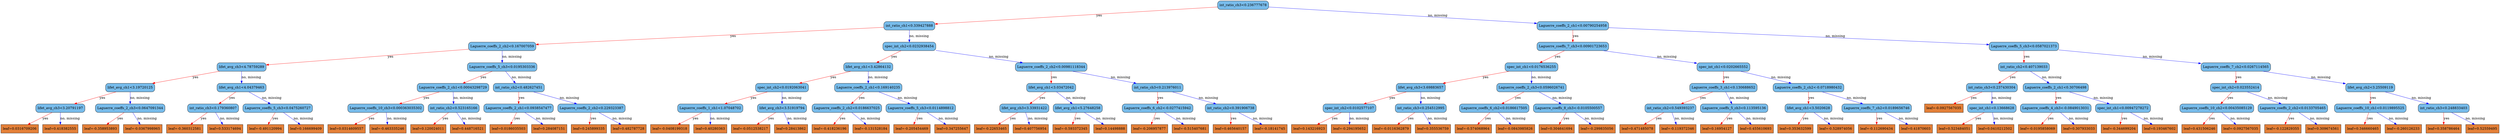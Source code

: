 digraph {
	graph [bb="0,0,8422.8,567",
		rankdir=TB
	];
	node [label="\N"];
	0	[fillcolor="#78bceb",
		height=0.5,
		label="int_ratio_ch3<0.236777678",
		pos="4205.2,549",
		shape=box,
		style="filled, rounded",
		width=2.3264];
	1	[fillcolor="#78bceb",
		height=0.5,
		label="int_ratio_ch1<0.339427888",
		pos="3098.2,460.5",
		shape=box,
		style="filled, rounded",
		width=2.3264];
	0 -> 1	[color="#FF0000",
		label=yes,
		lp="3760.2,504.75",
		pos="e,3182.2,468.06 4121.1,541.43 3919,525.63 3406.9,485.62 3193.7,468.96"];
	2	[fillcolor="#78bceb",
		height=0.5,
		label="Laguerre_coeffs_2_ch1<0.00790254958",
		pos="5343.2,460.5",
		shape=box,
		style="filled, rounded",
		width=3.2951];
	0 -> 2	[color="#0000FF",
		label="no, missing",
		lp="4908.1,504.75",
		pos="e,5224.2,470.55 4289.4,541.6 4486.1,526.65 4977,489.34 5212.8,471.41"];
	3	[fillcolor="#78bceb",
		height=0.5,
		label="Laguerre_coeffs_2_ch2<0.167007059",
		pos="1587.2,372",
		shape=box,
		style="filled, rounded",
		width=3.1076];
	1 -> 3	[color="#FF0000",
		label=yes,
		lp="2487.2,416.25",
		pos="e,1699.5,379.42 3014,454.68 2761.4,440.21 2008.8,397.13 1710.7,380.07"];
	4	[fillcolor="#78bceb",
		height=0.5,
		label="spec_int_ch2<0.0232938454",
		pos="3098.2,372",
		shape=box,
		style="filled, rounded",
		width=2.4097];
	1 -> 4	[color="#0000FF",
		label="no, missing",
		lp="3130.1,416.25",
		pos="e,3098.2,390.35 3098.2,442.41 3098.2,430.76 3098.2,415.05 3098.2,401.52"];
	5	[fillcolor="#78bceb",
		height=0.5,
		label="Laguerre_coeffs_7_ch3<0.00901723653",
		pos="5343.2,372",
		shape=box,
		style="filled, rounded",
		width=3.2951];
	2 -> 5	[color="#FF0000",
		label=yes,
		lp="5352.2,416.25",
		pos="e,5343.2,390.35 5343.2,442.41 5343.2,430.76 5343.2,415.05 5343.2,401.52"];
	6	[fillcolor="#78bceb",
		height=0.5,
		label="Laguerre_coeffs_5_ch3<0.0587021373",
		pos="6769.2,372",
		shape=box,
		style="filled, rounded",
		width=3.2014];
	2 -> 6	[color="#0000FF",
		label="no, missing",
		lp="6216.1,416.25",
		pos="e,6653.9,380 5462.1,452.29 5728.1,436.16 6369.6,397.24 6642.7,380.67"];
	7	[fillcolor="#78bceb",
		height=0.5,
		label="lifet_avg_ch3<4.78759289",
		pos="779.25,283.5",
		shape=box,
		style="filled, rounded",
		width=2.2639];
	3 -> 7	[color="#FF0000",
		label=yes,
		lp="1265.2,327.75",
		pos="e,860.98,293.25 1474.9,358.97 1314.2,341.77 1021.7,310.45 872.35,294.47"];
	8	[fillcolor="#78bceb",
		height=0.5,
		label="Laguerre_coeffs_5_ch3<0.0195303336",
		pos="1587.2,283.5",
		shape=box,
		style="filled, rounded",
		width=3.2014];
	3 -> 8	[color="#0000FF",
		label="no, missing",
		lp="1619.1,327.75",
		pos="e,1587.2,301.85 1587.2,353.91 1587.2,342.26 1587.2,326.55 1587.2,313.02"];
	9	[fillcolor="#78bceb",
		height=0.5,
		label="lifet_avg_ch1<3.42864132",
		pos="2996.2,283.5",
		shape=box,
		style="filled, rounded",
		width=2.2639];
	4 -> 9	[color="#FF0000",
		label=yes,
		lp="3066.2,327.75",
		pos="e,3016.7,301.85 3078.1,353.91 3063,341.08 3042,323.33 3025.1,308.99"];
	10	[fillcolor="#78bceb",
		height=0.5,
		label="Laguerre_coeffs_2_ch2<0.00981118344",
		pos="3541.2,283.5",
		shape=box,
		style="filled, rounded",
		width=3.2951];
	4 -> 10	[color="#0000FF",
		label="no, missing",
		lp="3392.1,327.75",
		pos="e,3451.8,301.97 3185.2,354.01 3258.6,339.69 3363.7,319.17 3440.7,304.14"];
	15	[fillcolor="#78bceb",
		height=0.5,
		label="lifet_avg_ch1<3.19720125",
		pos="445.25,195",
		shape=box,
		style="filled, rounded",
		width=2.2639];
	7 -> 15	[color="#FF0000",
		label=yes,
		lp="651.25,239.25",
		pos="e,512.62,213.45 712.06,265.1 657.57,250.99 580.68,231.07 523.43,216.25"];
	16	[fillcolor="#78bceb",
		height=0.5,
		label="lifet_avg_ch1<4.04379463",
		pos="779.25,195",
		shape=box,
		style="filled, rounded",
		width=2.2639];
	7 -> 16	[color="#0000FF",
		label="no, missing",
		lp="811.12,239.25",
		pos="e,779.25,213.35 779.25,265.41 779.25,253.76 779.25,238.05 779.25,224.52"];
	17	[fillcolor="#78bceb",
		height=0.5,
		label="Laguerre_coeffs_2_ch1<0.00043298729",
		pos="1521.2,195",
		shape=box,
		style="filled, rounded",
		width=3.2951];
	8 -> 17	[color="#FF0000",
		label=yes,
		lp="1569.2,239.25",
		pos="e,1534.5,213.35 1574.2,265.41 1564.9,253.17 1552.1,236.45 1541.5,222.49"];
	18	[fillcolor="#78bceb",
		height=0.5,
		label="int_ratio_ch2<0.482627451",
		pos="1741.2,195",
		shape=box,
		style="filled, rounded",
		width=2.3264];
	8 -> 18	[color="#0000FF",
		label="no, missing",
		lp="1710.1,239.25",
		pos="e,1710.2,213.41 1618,265.2 1641.7,251.93 1674.5,233.48 1700.4,218.96"];
	31	[fillcolor="#78bceb",
		height=0.5,
		label="lifet_avg_ch3<3.20791197",
		pos="198.25,106.5",
		shape=box,
		style="filled, rounded",
		width=2.2639];
	15 -> 31	[color="#FF0000",
		label=yes,
		lp="353.25,150.75",
		pos="e,247.86,124.87 395.56,176.6 356.04,162.76 300.58,143.34 258.52,128.61"];
	32	[fillcolor="#78bceb",
		height=0.5,
		label="Laguerre_coeffs_2_ch3<0.0647091344",
		pos="445.25,106.5",
		shape=box,
		style="filled, rounded",
		width=3.2014];
	15 -> 32	[color="#0000FF",
		label="no, missing",
		lp="477.12,150.75",
		pos="e,445.25,124.85 445.25,176.91 445.25,165.26 445.25,149.55 445.25,136.02"];
	33	[fillcolor="#78bceb",
		height=0.5,
		label="int_ratio_ch3<0.179360807",
		pos="714.25,106.5",
		shape=box,
		style="filled, rounded",
		width=2.3264];
	16 -> 33	[color="#FF0000",
		label=yes,
		lp="762.25,150.75",
		pos="e,727.29,124.85 766.41,176.91 757.21,164.67 744.65,147.95 734.15,133.99"];
	34	[fillcolor="#78bceb",
		height=0.5,
		label="Laguerre_coeffs_5_ch3<0.0475260727",
		pos="931.25,106.5",
		shape=box,
		style="filled, rounded",
		width=3.2014];
	16 -> 34	[color="#0000FF",
		label="no, missing",
		lp="901.12,150.75",
		pos="e,900.65,124.91 809.64,176.7 832.97,163.43 865.4,144.98 890.9,130.46"];
	63	[fillcolor="#e48038",
		height=0.5,
		label="leaf=0.0316709206",
		pos="61.25,18",
		shape=box,
		style=filled,
		width=1.7014];
	31 -> 63	[color="#FF0000",
		label=yes,
		lp="151.25,62.25",
		pos="e,88.597,36.267 170.86,88.203 150.04,75.062 121.19,56.846 98.315,42.403"];
	64	[fillcolor="#e48038",
		height=0.5,
		label="leaf=0.418382555",
		pos="198.25,18",
		shape=box,
		style=filled,
		width=1.6076];
	31 -> 64	[color="#0000FF",
		label="no, missing",
		lp="230.12,62.25",
		pos="e,198.25,36.35 198.25,88.41 198.25,76.758 198.25,61.047 198.25,47.519"];
	65	[fillcolor="#e48038",
		height=0.5,
		label="leaf=-0.358953893",
		pos="334.25,18",
		shape=box,
		style=filled,
		width=1.6701];
	32 -> 65	[color="#FF0000",
		label=yes,
		lp="409.25,62.25",
		pos="e,356.41,36.267 423.05,88.203 406.49,75.297 383.65,57.498 365.28,43.183"];
	66	[fillcolor="#e48038",
		height=0.5,
		label="leaf=-0.0367998965",
		pos="476.25,18",
		shape=box,
		style=filled,
		width=1.7639];
	32 -> 66	[color="#0000FF",
		label="no, missing",
		lp="496.12,62.25",
		pos="e,470.03,36.35 451.37,88.41 455.59,76.64 461.3,60.729 466.18,47.11"];
	67	[fillcolor="#e48038",
		height=0.5,
		label="leaf=-0.360312581",
		pos="618.25,18",
		shape=box,
		style=filled,
		width=1.6701];
	33 -> 67	[color="#FF0000",
		label=yes,
		lp="684.25,62.25",
		pos="e,637.51,36.35 695.28,88.41 681.18,75.698 661.71,58.157 645.87,43.889"];
	68	[fillcolor="#e48038",
		height=0.5,
		label="leaf=0.533174694",
		pos="754.25,18",
		shape=box,
		style=filled,
		width=1.6076];
	33 -> 68	[color="#0000FF",
		label="no, missing",
		lp="770.12,62.25",
		pos="e,746.23,36.35 722.15,88.41 727.65,76.522 735.1,60.41 741.44,46.702"];
	69	[fillcolor="#e48038",
		height=0.5,
		label="leaf=-0.491120994",
		pos="890.25,18",
		shape=box,
		style=filled,
		width=1.6701];
	34 -> 69	[color="#FF0000",
		label=yes,
		lp="924.25,62.25",
		pos="e,898.47,36.35 923.15,88.41 917.51,76.522 909.88,60.41 903.38,46.702"];
	70	[fillcolor="#e48038",
		height=0.5,
		label="leaf=0.166699409",
		pos="1026.2,18",
		shape=box,
		style=filled,
		width=1.6076];
	34 -> 70	[color="#0000FF",
		label="no, missing",
		lp="1020.1,62.25",
		pos="e,1007.2,36.35 950.02,88.41 963.98,75.698 983.25,58.157 998.92,43.889"];
	35	[fillcolor="#78bceb",
		height=0.5,
		label="Laguerre_coeffs_10_ch3<0.000363035302",
		pos="1296.2,106.5",
		shape=box,
		style="filled, rounded",
		width=3.4826];
	17 -> 35	[color="#FF0000",
		label=yes,
		lp="1438.2,150.75",
		pos="e,1341.4,124.87 1476,176.6 1440.2,162.85 1390.1,143.58 1351.9,128.89"];
	36	[fillcolor="#78bceb",
		height=0.5,
		label="int_ratio_ch2<0.523165166",
		pos="1523.2,106.5",
		shape=box,
		style="filled, rounded",
		width=2.3264];
	17 -> 36	[color="#0000FF",
		label="no, missing",
		lp="1555.1,150.75",
		pos="e,1522.8,124.85 1521.6,176.91 1521.9,165.26 1522.3,149.55 1522.6,136.02"];
	37	[fillcolor="#78bceb",
		height=0.5,
		label="Laguerre_coeffs_2_ch1<0.0938547477",
		pos="1741.2,106.5",
		shape=box,
		style="filled, rounded",
		width=3.2014];
	18 -> 37	[color="#FF0000",
		label=yes,
		lp="1750.2,150.75",
		pos="e,1741.2,124.85 1741.2,176.91 1741.2,165.26 1741.2,149.55 1741.2,136.02"];
	38	[fillcolor="#78bceb",
		height=0.5,
		label="Laguerre_coeffs_2_ch2<0.229323387",
		pos="1986.2,106.5",
		shape=box,
		style="filled, rounded",
		width=3.1076];
	18 -> 38	[color="#0000FF",
		label="no, missing",
		lp="1918.1,150.75",
		pos="e,1937,124.87 1790.5,176.6 1829.7,162.79 1884.5,143.42 1926.2,128.7"];
	71	[fillcolor="#e48038",
		height=0.5,
		label="leaf=0.0314609557",
		pos="1163.2,18",
		shape=box,
		style=filled,
		width=1.7014];
	35 -> 71	[color="#FF0000",
		label=yes,
		lp="1251.2,62.25",
		pos="e,1189.8,36.267 1269.7,88.203 1249.4,75.062 1221.4,56.846 1199.2,42.403"];
	72	[fillcolor="#e48038",
		height=0.5,
		label="leaf=-0.463335246",
		pos="1302.2,18",
		shape=box,
		style=filled,
		width=1.6701];
	35 -> 72	[color="#0000FF",
		label="no, missing",
		lp="1332.1,62.25",
		pos="e,1301,36.35 1297.4,88.41 1298.2,76.758 1299.3,61.047 1300.3,47.519"];
	73	[fillcolor="#e48038",
		height=0.5,
		label="leaf=0.120024011",
		pos="1438.2,18",
		shape=box,
		style=filled,
		width=1.6076];
	36 -> 73	[color="#FF0000",
		label=yes,
		lp="1498.2,62.25",
		pos="e,1455.3,36.35 1506.5,88.41 1494.1,75.816 1477,58.481 1463.1,44.286"];
	74	[fillcolor="#e48038",
		height=0.5,
		label="leaf=0.448716521",
		pos="1572.2,18",
		shape=box,
		style=filled,
		width=1.6076];
	36 -> 74	[color="#0000FF",
		label="no, missing",
		lp="1584.1,62.25",
		pos="e,1562.4,36.35 1532.9,88.41 1539.7,76.405 1549,60.091 1556.8,46.295"];
	75	[fillcolor="#e48038",
		height=0.5,
		label="leaf=0.0186035503",
		pos="1709.2,18",
		shape=box,
		style=filled,
		width=1.7014];
	37 -> 75	[color="#FF0000",
		label=yes,
		lp="1737.2,62.25",
		pos="e,1715.7,36.35 1734.9,88.41 1730.6,76.64 1724.7,60.729 1719.6,47.11"];
	76	[fillcolor="#e48038",
		height=0.5,
		label="leaf=0.284087151",
		pos="1846.2,18",
		shape=box,
		style=filled,
		width=1.6076];
	37 -> 76	[color="#0000FF",
		label="no, missing",
		lp="1835.1,62.25",
		pos="e,1825.3,36.267 1762.2,88.203 1777.8,75.356 1799.3,57.661 1816.7,43.38"];
	77	[fillcolor="#e48038",
		height=0.5,
		label="leaf=0.245899335",
		pos="1980.2,18",
		shape=box,
		style=filled,
		width=1.6076];
	38 -> 77	[color="#FF0000",
		label=yes,
		lp="1993.2,62.25",
		pos="e,1981.5,36.35 1985.1,88.41 1984.3,76.758 1983.2,61.047 1982.2,47.519"];
	78	[fillcolor="#e48038",
		height=0.5,
		label="leaf=0.482787728",
		pos="2114.2,18",
		shape=box,
		style=filled,
		width=1.6076];
	38 -> 78	[color="#0000FF",
		label="no, missing",
		lp="2094.1,62.25",
		pos="e,2088.7,36.267 2011.8,88.203 2031.2,75.12 2058,57.01 2079.3,42.597"];
	19	[fillcolor="#78bceb",
		height=0.5,
		label="spec_int_ch2<0.0192063041",
		pos="2629.2,195",
		shape=box,
		style="filled, rounded",
		width=2.4097];
	9 -> 19	[color="#FF0000",
		label=yes,
		lp="2855.2,239.25",
		pos="e,2703.3,213.45 2922.4,265.1 2862.3,250.93 2777.4,230.91 2714.4,216.06"];
	20	[fillcolor="#78bceb",
		height=0.5,
		label="Laguerre_coeffs_2_ch1<0.169140235",
		pos="2996.2,195",
		shape=box,
		style="filled, rounded",
		width=3.1076];
	9 -> 20	[color="#0000FF",
		label="no, missing",
		lp="3028.1,239.25",
		pos="e,2996.2,213.35 2996.2,265.41 2996.2,253.76 2996.2,238.05 2996.2,224.52"];
	21	[fillcolor="#78bceb",
		height=0.5,
		label="lifet_avg_ch1<3.03472042",
		pos="3541.2,195",
		shape=box,
		style="filled, rounded",
		width=2.2639];
	10 -> 21	[color="#FF0000",
		label=yes,
		lp="3550.2,239.25",
		pos="e,3541.2,213.35 3541.2,265.41 3541.2,253.76 3541.2,238.05 3541.2,224.52"];
	22	[fillcolor="#78bceb",
		height=0.5,
		label="int_ratio_ch3<0.213976011",
		pos="3902.2,195",
		shape=box,
		style="filled, rounded",
		width=2.3264];
	10 -> 22	[color="#0000FF",
		label="no, missing",
		lp="3786.1,239.25",
		pos="e,3829.4,213.45 3613.9,265.1 3673,250.93 3756.6,230.91 3818.5,216.06"];
	39	[fillcolor="#78bceb",
		height=0.5,
		label="Laguerre_coeffs_1_ch1<1.07048702",
		pos="2389.2,106.5",
		shape=box,
		style="filled, rounded",
		width=3.0139];
	19 -> 39	[color="#FF0000",
		label=yes,
		lp="2540.2,150.75",
		pos="e,2437.5,124.87 2581,176.6 2542.6,162.79 2488.9,143.42 2448.1,128.7"];
	40	[fillcolor="#78bceb",
		height=0.5,
		label="lifet_avg_ch3<3.51919794",
		pos="2629.2,106.5",
		shape=box,
		style="filled, rounded",
		width=2.2639];
	19 -> 40	[color="#0000FF",
		label="no, missing",
		lp="2661.1,150.75",
		pos="e,2629.2,124.85 2629.2,176.91 2629.2,165.26 2629.2,149.55 2629.2,136.02"];
	41	[fillcolor="#78bceb",
		height=0.5,
		label="Laguerre_coeffs_2_ch2<0.0186637025",
		pos="2888.2,106.5",
		shape=box,
		style="filled, rounded",
		width=3.2014];
	20 -> 41	[color="#FF0000",
		label=yes,
		lp="2961.2,150.75",
		pos="e,2909.8,124.77 2974.7,176.7 2958.6,163.86 2936.5,146.16 2918.7,131.88"];
	42	[fillcolor="#78bceb",
		height=0.5,
		label="Laguerre_coeffs_5_ch3<0.0114898812",
		pos="3137.2,106.5",
		shape=box,
		style="filled, rounded",
		width=3.2014];
	20 -> 42	[color="#0000FF",
		label="no, missing",
		lp="3112.1,150.75",
		pos="e,3109.1,124.77 3024.4,176.7 3046,163.5 3075.8,145.18 3099.4,130.71"];
	79	[fillcolor="#e48038",
		height=0.5,
		label="leaf=-0.0408199318",
		pos="2253.2,18",
		shape=box,
		style=filled,
		width=1.7639];
	39 -> 79	[color="#FF0000",
		label=yes,
		lp="2343.2,62.25",
		pos="e,2280.4,36.267 2362.1,88.203 2341.4,75.062 2312.8,56.846 2290,42.403"];
	80	[fillcolor="#e48038",
		height=0.5,
		label="leaf=0.40280363",
		pos="2389.2,18",
		shape=box,
		style=filled,
		width=1.5139];
	39 -> 80	[color="#0000FF",
		label="no, missing",
		lp="2421.1,62.25",
		pos="e,2389.2,36.35 2389.2,88.41 2389.2,76.758 2389.2,61.047 2389.2,47.519"];
	81	[fillcolor="#e48038",
		height=0.5,
		label="leaf=-0.0512538217",
		pos="2525.2,18",
		shape=box,
		style=filled,
		width=1.7639];
	40 -> 81	[color="#FF0000",
		label=yes,
		lp="2596.2,62.25",
		pos="e,2546.1,36.35 2608.7,88.41 2593.3,75.581 2571.9,57.831 2554.7,43.493"];
	82	[fillcolor="#e48038",
		height=0.5,
		label="leaf=0.28413862",
		pos="2661.2,18",
		shape=box,
		style=filled,
		width=1.5139];
	40 -> 82	[color="#0000FF",
		label="no, missing",
		lp="2680.1,62.25",
		pos="e,2654.8,36.35 2635.6,88.41 2639.9,76.64 2645.8,60.729 2650.9,47.11"];
	83	[fillcolor="#e48038",
		height=0.5,
		label="leaf=-0.418236196",
		pos="2794.2,18",
		shape=box,
		style=filled,
		width=1.6701];
	41 -> 83	[color="#FF0000",
		label=yes,
		lp="2859.2,62.25",
		pos="e,2813.1,36.35 2869.7,88.41 2855.9,75.698 2836.8,58.157 2821.3,43.889"];
	84	[fillcolor="#e48038",
		height=0.5,
		label="leaf=-0.131528184",
		pos="2932.2,18",
		shape=box,
		style=filled,
		width=1.6701];
	41 -> 84	[color="#0000FF",
		label="no, missing",
		lp="2946.1,62.25",
		pos="e,2923.4,36.35 2896.9,88.41 2903.1,76.405 2911.3,60.091 2918.4,46.295"];
	85	[fillcolor="#e48038",
		height=0.5,
		label="leaf=-0.205454469",
		pos="3070.2,18",
		shape=box,
		style=filled,
		width=1.6701];
	42 -> 85	[color="#FF0000",
		label=yes,
		lp="3119.2,62.25",
		pos="e,3083.7,36.35 3124,88.41 3114.4,76.051 3101.3,59.127 3090.5,45.085"];
	86	[fillcolor="#e48038",
		height=0.5,
		label="leaf=0.347255647",
		pos="3206.2,18",
		shape=box,
		style=filled,
		width=1.6076];
	42 -> 86	[color="#0000FF",
		label="no, missing",
		lp="3210.1,62.25",
		pos="e,3192.4,36.35 3150.9,88.41 3160.7,76.051 3174.2,59.127 3185.4,45.085"];
	43	[fillcolor="#78bceb",
		height=0.5,
		label="lifet_avg_ch3<3.33931422",
		pos="3450.2,106.5",
		shape=box,
		style="filled, rounded",
		width=2.2639];
	21 -> 43	[color="#FF0000",
		label=yes,
		lp="3513.2,150.75",
		pos="e,3468.5,124.85 3523.3,176.91 3509.9,164.2 3491.4,146.66 3476.4,132.39"];
	44	[fillcolor="#78bceb",
		height=0.5,
		label="lifet_avg_ch1<5.27648258",
		pos="3631.2,106.5",
		shape=box,
		style="filled, rounded",
		width=2.2639];
	21 -> 44	[color="#0000FF",
		label="no, missing",
		lp="3627.1,150.75",
		pos="e,3613.2,124.85 3559,176.91 3572.1,164.32 3590.2,146.98 3604.9,132.79"];
	45	[fillcolor="#78bceb",
		height=0.5,
		label="Laguerre_coeffs_6_ch2<-0.0277415942",
		pos="3902.2,106.5",
		shape=box,
		style="filled, rounded",
		width=3.2639];
	22 -> 45	[color="#FF0000",
		label=yes,
		lp="3911.2,150.75",
		pos="e,3902.2,124.85 3902.2,176.91 3902.2,165.26 3902.2,149.55 3902.2,136.02"];
	46	[fillcolor="#78bceb",
		height=0.5,
		label="int_ratio_ch2<0.391906738",
		pos="4148.2,106.5",
		shape=box,
		style="filled, rounded",
		width=2.3264];
	22 -> 46	[color="#0000FF",
		label="no, missing",
		lp="4080.1,150.75",
		pos="e,4098.8,124.87 3951.7,176.6 3991.1,162.76 4046.3,143.34 4088.2,128.61"];
	87	[fillcolor="#e48038",
		height=0.5,
		label="leaf=-0.22653465",
		pos="3339.2,18",
		shape=box,
		style=filled,
		width=1.5764];
	43 -> 87	[color="#FF0000",
		label=yes,
		lp="3414.2,62.25",
		pos="e,3361.4,36.267 3428.1,88.203 3411.5,75.297 3388.7,57.498 3370.3,43.183"];
	88	[fillcolor="#e48038",
		height=0.5,
		label="leaf=0.407756954",
		pos="3472.2,18",
		shape=box,
		style=filled,
		width=1.6076];
	43 -> 88	[color="#0000FF",
		label="no, missing",
		lp="3495.1,62.25",
		pos="e,3467.8,36.35 3454.6,88.41 3457.6,76.64 3461.6,60.729 3465.1,47.11"];
	89	[fillcolor="#e48038",
		height=0.5,
		label="leaf=-0.593372345",
		pos="3608.2,18",
		shape=box,
		style=filled,
		width=1.6701];
	44 -> 89	[color="#FF0000",
		label=yes,
		lp="3631.2,62.25",
		pos="e,3612.9,36.35 3626.7,88.41 3623.6,76.64 3619.3,60.729 3615.7,47.11"];
	90	[fillcolor="#e48038",
		height=0.5,
		label="leaf=0.14498888",
		pos="3741.2,18",
		shape=box,
		style=filled,
		width=1.5139];
	44 -> 90	[color="#0000FF",
		label="no, missing",
		lp="3728.1,62.25",
		pos="e,3719.3,36.267 3653.2,88.203 3669.6,75.356 3692.1,57.661 3710.2,43.38"];
	91	[fillcolor="#e48038",
		height=0.5,
		label="leaf=-0.206957877",
		pos="3874.2,18",
		shape=box,
		style=filled,
		width=1.6701];
	45 -> 91	[color="#FF0000",
		label=yes,
		lp="3900.2,62.25",
		pos="e,3879.9,36.35 3896.7,88.41 3892.9,76.64 3887.8,60.729 3883.3,47.11"];
	92	[fillcolor="#e48038",
		height=0.5,
		label="leaf=-0.515407681",
		pos="4012.2,18",
		shape=box,
		style=filled,
		width=1.6701];
	45 -> 92	[color="#0000FF",
		label="no, missing",
		lp="3999.1,62.25",
		pos="e,3990.3,36.267 3924.2,88.203 3940.6,75.356 3963.1,57.661 3981.2,43.38"];
	93	[fillcolor="#e48038",
		height=0.5,
		label="leaf=0.465640157",
		pos="4148.2,18",
		shape=box,
		style=filled,
		width=1.6076];
	46 -> 93	[color="#FF0000",
		label=yes,
		lp="4157.2,62.25",
		pos="e,4148.2,36.35 4148.2,88.41 4148.2,76.758 4148.2,61.047 4148.2,47.519"];
	94	[fillcolor="#e48038",
		height=0.5,
		label="leaf=-0.18141745",
		pos="4281.2,18",
		shape=box,
		style=filled,
		width=1.5764];
	46 -> 94	[color="#0000FF",
		label="no, missing",
		lp="4259.1,62.25",
		pos="e,4254.7,36.267 4174.8,88.203 4195.1,75.062 4223.1,56.846 4245.3,42.403"];
	11	[fillcolor="#78bceb",
		height=0.5,
		label="spec_int_ch1<0.0176536255",
		pos="5163.2,283.5",
		shape=box,
		style="filled, rounded",
		width=2.4097];
	5 -> 11	[color="#FF0000",
		label=yes,
		lp="5279.2,327.75",
		pos="e,5199.5,301.91 5307.3,353.7 5279.3,340.25 5240.2,321.49 5209.8,306.89"];
	12	[fillcolor="#78bceb",
		height=0.5,
		label="spec_int_ch1<0.0202665552",
		pos="5807.2,283.5",
		shape=box,
		style="filled, rounded",
		width=2.4097];
	5 -> 12	[color="#0000FF",
		label="no, missing",
		lp="5649.1,327.75",
		pos="e,5720.1,300.76 5436.9,353.55 5515.9,338.82 5628.6,317.8 5708.9,302.83"];
	13	[fillcolor="#78bceb",
		height=0.5,
		label="int_ratio_ch2<0.407139033",
		pos="6769.2,283.5",
		shape=box,
		style="filled, rounded",
		width=2.3264];
	6 -> 13	[color="#FF0000",
		label=yes,
		lp="6778.2,327.75",
		pos="e,6769.2,301.85 6769.2,353.91 6769.2,342.26 6769.2,326.55 6769.2,313.02"];
	14	[fillcolor="#78bceb",
		height=0.5,
		label="Laguerre_coeffs_7_ch2<0.0267114565",
		pos="7540.2,283.5",
		shape=box,
		style="filled, rounded",
		width=3.2014];
	6 -> 14	[color="#0000FF",
		label="no, missing",
		lp="7256.1,327.75",
		pos="e,7424.7,297.47 6884.7,358.05 7026.5,342.13 7266.5,315.22 7413.4,298.73"];
	23	[fillcolor="#78bceb",
		height=0.5,
		label="lifet_avg_ch3<3.69883657",
		pos="4791.2,195",
		shape=box,
		style="filled, rounded",
		width=2.2639];
	11 -> 23	[color="#FF0000",
		label=yes,
		lp="5020.2,239.25",
		pos="e,4866.3,213.45 5088.4,265.1 5027.3,250.9 4941,230.82 4877.1,215.97"];
	24	[fillcolor="#78bceb",
		height=0.5,
		label="Laguerre_coeffs_2_ch3<0.0596026741",
		pos="5163.2,195",
		shape=box,
		style="filled, rounded",
		width=3.2014];
	11 -> 24	[color="#0000FF",
		label="no, missing",
		lp="5195.1,239.25",
		pos="e,5163.2,213.35 5163.2,265.41 5163.2,253.76 5163.2,238.05 5163.2,224.52"];
	25	[fillcolor="#78bceb",
		height=0.5,
		label="Laguerre_coeffs_3_ch1<0.130688652",
		pos="5807.2,195",
		shape=box,
		style="filled, rounded",
		width=3.1076];
	12 -> 25	[color="#FF0000",
		label=yes,
		lp="5816.2,239.25",
		pos="e,5807.2,213.35 5807.2,265.41 5807.2,253.76 5807.2,238.05 5807.2,224.52"];
	26	[fillcolor="#78bceb",
		height=0.5,
		label="Laguerre_coeffs_2_ch2<-0.0718980432",
		pos="6097.2,195",
		shape=box,
		style="filled, rounded",
		width=3.2639];
	12 -> 26	[color="#0000FF",
		label="no, missing",
		lp="6010.1,239.25",
		pos="e,6039,213.37 5865.6,265.1 5912.5,251.11 5978.5,231.42 6028.1,216.64"];
	47	[fillcolor="#78bceb",
		height=0.5,
		label="spec_int_ch2<0.0102577107",
		pos="4550.2,106.5",
		shape=box,
		style="filled, rounded",
		width=2.4097];
	23 -> 47	[color="#FF0000",
		label=yes,
		lp="4702.2,150.75",
		pos="e,4598.7,124.87 4742.8,176.6 4704.3,162.79 4650.3,143.42 4609.3,128.7"];
	48	[fillcolor="#78bceb",
		height=0.5,
		label="int_ratio_ch3<0.254512995",
		pos="4791.2,106.5",
		shape=box,
		style="filled, rounded",
		width=2.3264];
	23 -> 48	[color="#0000FF",
		label="no, missing",
		lp="4823.1,150.75",
		pos="e,4791.2,124.85 4791.2,176.91 4791.2,165.26 4791.2,149.55 4791.2,136.02"];
	49	[fillcolor="#78bceb",
		height=0.5,
		label="Laguerre_coeffs_6_ch2<0.0186617505",
		pos="5038.2,106.5",
		shape=box,
		style="filled, rounded",
		width=3.2014];
	24 -> 49	[color="#FF0000",
		label=yes,
		lp="5121.2,150.75",
		pos="e,5063.2,124.77 5138.3,176.7 5119.4,163.68 5093.4,145.67 5072.6,131.29"];
	50	[fillcolor="#78bceb",
		height=0.5,
		label="Laguerre_coeffs_8_ch3<-0.0105500557",
		pos="5289.2,106.5",
		shape=box,
		style="filled, rounded",
		width=3.2639];
	24 -> 50	[color="#0000FF",
		label="no, missing",
		lp="5270.1,150.75",
		pos="e,5264.1,124.77 5188.4,176.7 5207.5,163.62 5233.9,145.51 5254.9,131.1"];
	95	[fillcolor="#e48038",
		height=0.5,
		label="leaf=0.143216923",
		pos="4414.2,18",
		shape=box,
		style=filled,
		width=1.6076];
	47 -> 95	[color="#FF0000",
		label=yes,
		lp="4504.2,62.25",
		pos="e,4441.4,36.267 4523.1,88.203 4502.4,75.062 4473.8,56.846 4451,42.403"];
	96	[fillcolor="#e48038",
		height=0.5,
		label="leaf=-0.294195652",
		pos="4550.2,18",
		shape=box,
		style=filled,
		width=1.6701];
	47 -> 96	[color="#0000FF",
		label="no, missing",
		lp="4582.1,62.25",
		pos="e,4550.2,36.35 4550.2,88.41 4550.2,76.758 4550.2,61.047 4550.2,47.519"];
	97	[fillcolor="#e48038",
		height=0.5,
		label="leaf=-0.0116362879",
		pos="4692.2,18",
		shape=box,
		style=filled,
		width=1.7639];
	48 -> 97	[color="#FF0000",
		label=yes,
		lp="4760.2,62.25",
		pos="e,4712.1,36.35 4771.7,88.41 4757.1,75.698 4737.1,58.157 4720.7,43.889"];
	98	[fillcolor="#e48038",
		height=0.5,
		label="leaf=0.355536759",
		pos="4831.2,18",
		shape=box,
		style=filled,
		width=1.6076];
	48 -> 98	[color="#0000FF",
		label="no, missing",
		lp="4847.1,62.25",
		pos="e,4823.2,36.35 4799.2,88.41 4804.7,76.522 4812.1,60.41 4818.4,46.702"];
	99	[fillcolor="#e48038",
		height=0.5,
		label="leaf=-0.574068964",
		pos="4967.2,18",
		shape=box,
		style=filled,
		width=1.6701];
	49 -> 99	[color="#FF0000",
		label=yes,
		lp="5018.2,62.25",
		pos="e,4981.5,36.35 5024.2,88.41 5014.1,76.051 5000.2,59.127 4988.7,45.085"];
	100	[fillcolor="#e48038",
		height=0.5,
		label="leaf=-0.0843985826",
		pos="5109.2,18",
		shape=box,
		style=filled,
		width=1.7639];
	49 -> 100	[color="#0000FF",
		label="no, missing",
		lp="5112.1,62.25",
		pos="e,5095,36.35 5052.3,88.41 5062.4,76.051 5076.3,59.127 5087.8,45.085"];
	101	[fillcolor="#e48038",
		height=0.5,
		label="leaf=0.304641694",
		pos="5248.2,18",
		shape=box,
		style=filled,
		width=1.6076];
	50 -> 101	[color="#FF0000",
		label=yes,
		lp="5282.2,62.25",
		pos="e,5256.5,36.35 5281.1,88.41 5275.5,76.522 5267.9,60.41 5261.4,46.702"];
	102	[fillcolor="#e48038",
		height=0.5,
		label="leaf=-0.299835056",
		pos="5384.2,18",
		shape=box,
		style=filled,
		width=1.6701];
	50 -> 102	[color="#0000FF",
		label="no, missing",
		lp="5378.1,62.25",
		pos="e,5365.2,36.35 5308,88.41 5322,75.698 5341.2,58.157 5356.9,43.889"];
	51	[fillcolor="#78bceb",
		height=0.5,
		label="int_ratio_ch2<0.549393237",
		pos="5656.2,106.5",
		shape=box,
		style="filled, rounded",
		width=2.3264];
	25 -> 51	[color="#FF0000",
		label=yes,
		lp="5755.2,150.75",
		pos="e,5686.7,124.91 5777.1,176.7 5753.9,163.43 5721.7,144.98 5696.3,130.46"];
	52	[fillcolor="#78bceb",
		height=0.5,
		label="Laguerre_coeffs_5_ch3<0.113595136",
		pos="5870.2,106.5",
		shape=box,
		style="filled, rounded",
		width=3.1076];
	25 -> 52	[color="#0000FF",
		label="no, missing",
		lp="5877.1,150.75",
		pos="e,5857.6,124.85 5819.7,176.91 5828.6,164.67 5840.8,147.95 5851,133.99"];
	53	[fillcolor="#78bceb",
		height=0.5,
		label="lifet_avg_ch1<3.5020628",
		pos="6097.2,106.5",
		shape=box,
		style="filled, rounded",
		width=2.1701];
	26 -> 53	[color="#FF0000",
		label=yes,
		lp="6106.2,150.75",
		pos="e,6097.2,124.85 6097.2,176.91 6097.2,165.26 6097.2,149.55 6097.2,136.02"];
	54	[fillcolor="#78bceb",
		height=0.5,
		label="Laguerre_coeffs_7_ch2<0.0189656746",
		pos="6327.2,106.5",
		shape=box,
		style="filled, rounded",
		width=3.2014];
	26 -> 54	[color="#0000FF",
		label="no, missing",
		lp="6265.1,150.75",
		pos="e,6281.1,124.87 6143.5,176.6 6180.1,162.85 6231.3,143.58 6270.4,128.89"];
	103	[fillcolor="#e48038",
		height=0.5,
		label="leaf=0.471485078",
		pos="5520.2,18",
		shape=box,
		style=filled,
		width=1.6076];
	51 -> 103	[color="#FF0000",
		label=yes,
		lp="5610.2,62.25",
		pos="e,5547.4,36.267 5629.1,88.203 5608.4,75.062 5579.8,56.846 5557,42.403"];
	104	[fillcolor="#e48038",
		height=0.5,
		label="leaf=-0.119372346",
		pos="5656.2,18",
		shape=box,
		style=filled,
		width=1.6701];
	51 -> 104	[color="#0000FF",
		label="no, missing",
		lp="5688.1,62.25",
		pos="e,5656.2,36.35 5656.2,88.41 5656.2,76.758 5656.2,61.047 5656.2,47.519"];
	105	[fillcolor="#e48038",
		height=0.5,
		label="leaf=0.16954127",
		pos="5789.2,18",
		shape=box,
		style=filled,
		width=1.5139];
	52 -> 105	[color="#FF0000",
		label=yes,
		lp="5846.2,62.25",
		pos="e,5805.5,36.35 5854.2,88.41 5842.6,75.934 5826.5,58.805 5813.3,44.685"];
	106	[fillcolor="#e48038",
		height=0.5,
		label="leaf=0.455610693",
		pos="5919.2,18",
		shape=box,
		style=filled,
		width=1.6076];
	52 -> 106	[color="#0000FF",
		label="no, missing",
		lp="5931.1,62.25",
		pos="e,5909.4,36.35 5879.9,88.41 5886.7,76.405 5896,60.091 5903.8,46.295"];
	107	[fillcolor="#e48038",
		height=0.5,
		label="leaf=0.353632599",
		pos="6053.2,18",
		shape=box,
		style=filled,
		width=1.6076];
	53 -> 107	[color="#FF0000",
		label=yes,
		lp="6088.2,62.25",
		pos="e,6062.1,36.35 6088.6,88.41 6082.4,76.405 6074.2,60.091 6067.1,46.295"];
	108	[fillcolor="#e48038",
		height=0.5,
		label="leaf=-0.528974056",
		pos="6189.2,18",
		shape=box,
		style=filled,
		width=1.6701];
	53 -> 108	[color="#0000FF",
		label="no, missing",
		lp="6184.1,62.25",
		pos="e,6170.8,36.35 6115.4,88.41 6128.9,75.698 6147.6,58.157 6162.8,43.889"];
	109	[fillcolor="#e48038",
		height=0.5,
		label="leaf=-0.112690434",
		pos="6327.2,18",
		shape=box,
		style=filled,
		width=1.6701];
	54 -> 109	[color="#FF0000",
		label=yes,
		lp="6336.2,62.25",
		pos="e,6327.2,36.35 6327.2,88.41 6327.2,76.758 6327.2,61.047 6327.2,47.519"];
	110	[fillcolor="#e48038",
		height=0.5,
		label="leaf=0.41870603",
		pos="6460.2,18",
		shape=box,
		style=filled,
		width=1.5139];
	54 -> 110	[color="#0000FF",
		label="no, missing",
		lp="6438.1,62.25",
		pos="e,6433.7,36.267 6353.8,88.203 6374.1,75.062 6402.1,56.846 6424.3,42.403"];
	27	[fillcolor="#78bceb",
		height=0.5,
		label="int_ratio_ch3<0.237430304",
		pos="6715.2,195",
		shape=box,
		style="filled, rounded",
		width=2.3264];
	13 -> 27	[color="#FF0000",
		label=yes,
		lp="6756.2,239.25",
		pos="e,6726.1,213.35 6758.6,265.41 6751,253.29 6740.7,236.77 6732,222.89"];
	28	[fillcolor="#78bceb",
		height=0.5,
		label="Laguerre_coeffs_2_ch1<0.30706498",
		pos="6931.2,195",
		shape=box,
		style="filled, rounded",
		width=3.0139];
	13 -> 28	[color="#0000FF",
		label="no, missing",
		lp="6897.1,239.25",
		pos="e,6898.6,213.41 6801.6,265.2 6826.6,251.87 6861.4,233.31 6888.6,218.77"];
	29	[fillcolor="#78bceb",
		height=0.5,
		label="spec_int_ch2<0.023552414",
		pos="7540.2,195",
		shape=box,
		style="filled, rounded",
		width=2.316];
	14 -> 29	[color="#FF0000",
		label=yes,
		lp="7549.2,239.25",
		pos="e,7540.2,213.35 7540.2,265.41 7540.2,253.76 7540.2,238.05 7540.2,224.52"];
	30	[fillcolor="#78bceb",
		height=0.5,
		label="lifet_avg_ch2<3.25509119",
		pos="7992.2,195",
		shape=box,
		style="filled, rounded",
		width=2.2639];
	14 -> 30	[color="#0000FF",
		label="no, missing",
		lp="7839.1,239.25",
		pos="e,7910.3,211.68 7631.4,265.05 7709.4,250.13 7821.1,228.76 7899.5,213.75"];
	55	[fillcolor="#e48038",
		height=0.5,
		label="leaf=-0.0927567035",
		pos="6553.2,106.5",
		shape=box,
		style=filled,
		width=1.7639];
	27 -> 55	[color="#FF0000",
		label=yes,
		lp="6658.2,150.75",
		pos="e,6585.9,124.91 6682.9,176.7 6657.9,163.37 6623.1,144.81 6595.9,130.27"];
	56	[fillcolor="#78bceb",
		height=0.5,
		label="spec_int_ch1<0.13668628",
		pos="6715.2,106.5",
		shape=box,
		style="filled, rounded",
		width=2.2222];
	27 -> 56	[color="#0000FF",
		label="no, missing",
		lp="6747.1,150.75",
		pos="e,6715.2,124.85 6715.2,176.91 6715.2,165.26 6715.2,149.55 6715.2,136.02"];
	57	[fillcolor="#78bceb",
		height=0.5,
		label="Laguerre_coeffs_4_ch3<-0.0849013031",
		pos="6931.2,106.5",
		shape=box,
		style="filled, rounded",
		width=3.2639];
	28 -> 57	[color="#FF0000",
		label=yes,
		lp="6940.2,150.75",
		pos="e,6931.2,124.85 6931.2,176.91 6931.2,165.26 6931.2,149.55 6931.2,136.02"];
	58	[fillcolor="#78bceb",
		height=0.5,
		label="spec_int_ch1<0.00947278272",
		pos="7157.2,106.5",
		shape=box,
		style="filled, rounded",
		width=2.5035];
	28 -> 58	[color="#0000FF",
		label="no, missing",
		lp="7097.1,150.75",
		pos="e,7111.9,124.87 6976.7,176.6 7012.6,162.85 7063,143.58 7101.4,128.89"];
	111	[fillcolor="#e48038",
		height=0.5,
		label="leaf=0.523484051",
		pos="6590.2,18",
		shape=box,
		style=filled,
		width=1.6076];
	56 -> 111	[color="#FF0000",
		label=yes,
		lp="6673.2,62.25",
		pos="e,6615.2,36.267 6690.3,88.203 6671.4,75.179 6645.4,57.173 6624.6,42.792"];
	112	[fillcolor="#e48038",
		height=0.5,
		label="leaf=0.0410212502",
		pos="6727.2,18",
		shape=box,
		style=filled,
		width=1.7014];
	56 -> 112	[color="#0000FF",
		label="no, missing",
		lp="6755.1,62.25",
		pos="e,6724.8,36.35 6717.6,88.41 6719.2,76.758 6721.4,61.047 6723.3,47.519"];
	113	[fillcolor="#e48038",
		height=0.5,
		label="leaf=-0.0195858069",
		pos="6870.2,18",
		shape=box,
		style=filled,
		width=1.7639];
	57 -> 113	[color="#FF0000",
		label=yes,
		lp="6915.2,62.25",
		pos="e,6882.5,36.35 6919.2,88.41 6910.6,76.169 6898.8,59.449 6888.9,45.487"];
	114	[fillcolor="#e48038",
		height=0.5,
		label="leaf=0.307933033",
		pos="7009.2,18",
		shape=box,
		style=filled,
		width=1.6076];
	57 -> 114	[color="#0000FF",
		label="no, missing",
		lp="7009.1,62.25",
		pos="e,6993.6,36.35 6946.7,88.41 6957.9,75.934 6973.4,58.805 6986.1,44.685"];
	115	[fillcolor="#e48038",
		height=0.5,
		label="leaf=-0.344699204",
		pos="7145.2,18",
		shape=box,
		style=filled,
		width=1.6701];
	58 -> 115	[color="#FF0000",
		label=yes,
		lp="7162.2,62.25",
		pos="e,7147.7,36.35 7154.9,88.41 7153.3,76.758 7151.1,61.047 7149.2,47.519"];
	116	[fillcolor="#e48038",
		height=0.5,
		label="leaf=0.193467602",
		pos="7281.2,18",
		shape=box,
		style=filled,
		width=1.6076];
	58 -> 116	[color="#0000FF",
		label="no, missing",
		lp="7263.1,62.25",
		pos="e,7256.5,36.267 7182,88.203 7200.7,75.179 7226.5,57.173 7247.1,42.792"];
	59	[fillcolor="#78bceb",
		height=0.5,
		label="Laguerre_coeffs_10_ch2<0.00435085129",
		pos="7476.2,106.5",
		shape=box,
		style="filled, rounded",
		width=3.3889];
	29 -> 59	[color="#FF0000",
		label=yes,
		lp="7523.2,150.75",
		pos="e,7489.1,124.85 7527.6,176.91 7518.5,164.67 7506.2,147.95 7495.8,133.99"];
	60	[fillcolor="#78bceb",
		height=0.5,
		label="Laguerre_coeffs_2_ch2<0.0133705465",
		pos="7731.2,106.5",
		shape=box,
		style="filled, rounded",
		width=3.2014];
	29 -> 60	[color="#0000FF",
		label="no, missing",
		lp="7685.1,150.75",
		pos="e,7692.8,124.91 7578.4,176.7 7608.4,163.13 7650.3,144.16 7682.7,129.51"];
	61	[fillcolor="#78bceb",
		height=0.5,
		label="Laguerre_coeffs_10_ch1<0.0119895525",
		pos="7992.2,106.5",
		shape=box,
		style="filled, rounded",
		width=3.2951];
	30 -> 61	[color="#FF0000",
		label=yes,
		lp="8001.2,150.75",
		pos="e,7992.2,124.85 7992.2,176.91 7992.2,165.26 7992.2,149.55 7992.2,136.02"];
	62	[fillcolor="#78bceb",
		height=0.5,
		label="int_ratio_ch3<0.248833403",
		pos="8238.2,106.5",
		shape=box,
		style="filled, rounded",
		width=2.3264];
	30 -> 62	[color="#0000FF",
		label="no, missing",
		lp="8170.1,150.75",
		pos="e,8188.8,124.87 8041.7,176.6 8081.1,162.76 8136.3,143.34 8178.2,128.61"];
	117	[fillcolor="#e48038",
		height=0.5,
		label="leaf=0.431506246",
		pos="7415.2,18",
		shape=box,
		style=filled,
		width=1.6076];
	59 -> 117	[color="#FF0000",
		label=yes,
		lp="7460.2,62.25",
		pos="e,7427.5,36.35 7464.2,88.41 7455.6,76.169 7443.8,59.449 7433.9,45.487"];
	118	[fillcolor="#e48038",
		height=0.5,
		label="leaf=-0.0927567035",
		pos="7554.2,18",
		shape=box,
		style=filled,
		width=1.7639];
	59 -> 118	[color="#0000FF",
		label="no, missing",
		lp="7554.1,62.25",
		pos="e,7538.6,36.35 7491.7,88.41 7502.9,75.934 7518.4,58.805 7531.1,44.685"];
	119	[fillcolor="#e48038",
		height=0.5,
		label="leaf=-0.122829355",
		pos="7696.2,18",
		shape=box,
		style=filled,
		width=1.6701];
	60 -> 119	[color="#FF0000",
		label=yes,
		lp="7726.2,62.25",
		pos="e,7703.3,36.35 7724.3,88.41 7719.5,76.522 7713,60.41 7707.5,46.702"];
	120	[fillcolor="#e48038",
		height=0.5,
		label="leaf=0.309674561",
		pos="7832.2,18",
		shape=box,
		style=filled,
		width=1.6076];
	60 -> 120	[color="#0000FF",
		label="no, missing",
		lp="7823.1,62.25",
		pos="e,7812,36.35 7751.2,88.41 7766.2,75.581 7786.9,57.831 7803.7,43.493"];
	121	[fillcolor="#e48038",
		height=0.5,
		label="leaf=0.346660465",
		pos="7966.2,18",
		shape=box,
		style=filled,
		width=1.6076];
	61 -> 121	[color="#FF0000",
		label=yes,
		lp="7991.2,62.25",
		pos="e,7971.5,36.35 7987.1,88.41 7983.6,76.64 7978.8,60.729 7974.7,47.11"];
	122	[fillcolor="#e48038",
		height=0.5,
		label="leaf=-0.260126233",
		pos="8102.2,18",
		shape=box,
		style=filled,
		width=1.6701];
	61 -> 122	[color="#0000FF",
		label="no, missing",
		lp="8089.1,62.25",
		pos="e,8080.3,36.267 8014.2,88.203 8030.6,75.356 8053.1,57.661 8071.2,43.38"];
	123	[fillcolor="#e48038",
		height=0.5,
		label="leaf=0.358786464",
		pos="8238.2,18",
		shape=box,
		style=filled,
		width=1.6076];
	62 -> 123	[color="#FF0000",
		label=yes,
		lp="8247.2,62.25",
		pos="e,8238.2,36.35 8238.2,88.41 8238.2,76.758 8238.2,61.047 8238.2,47.519"];
	124	[fillcolor="#e48038",
		height=0.5,
		label="leaf=0.52559495",
		pos="8368.2,18",
		shape=box,
		style=filled,
		width=1.5139];
	62 -> 124	[color="#0000FF",
		label="no, missing",
		lp="8347.1,62.25",
		pos="e,8342.3,36.267 8264.2,88.203 8283.9,75.12 8311.1,57.01 8332.8,42.597"];
}
